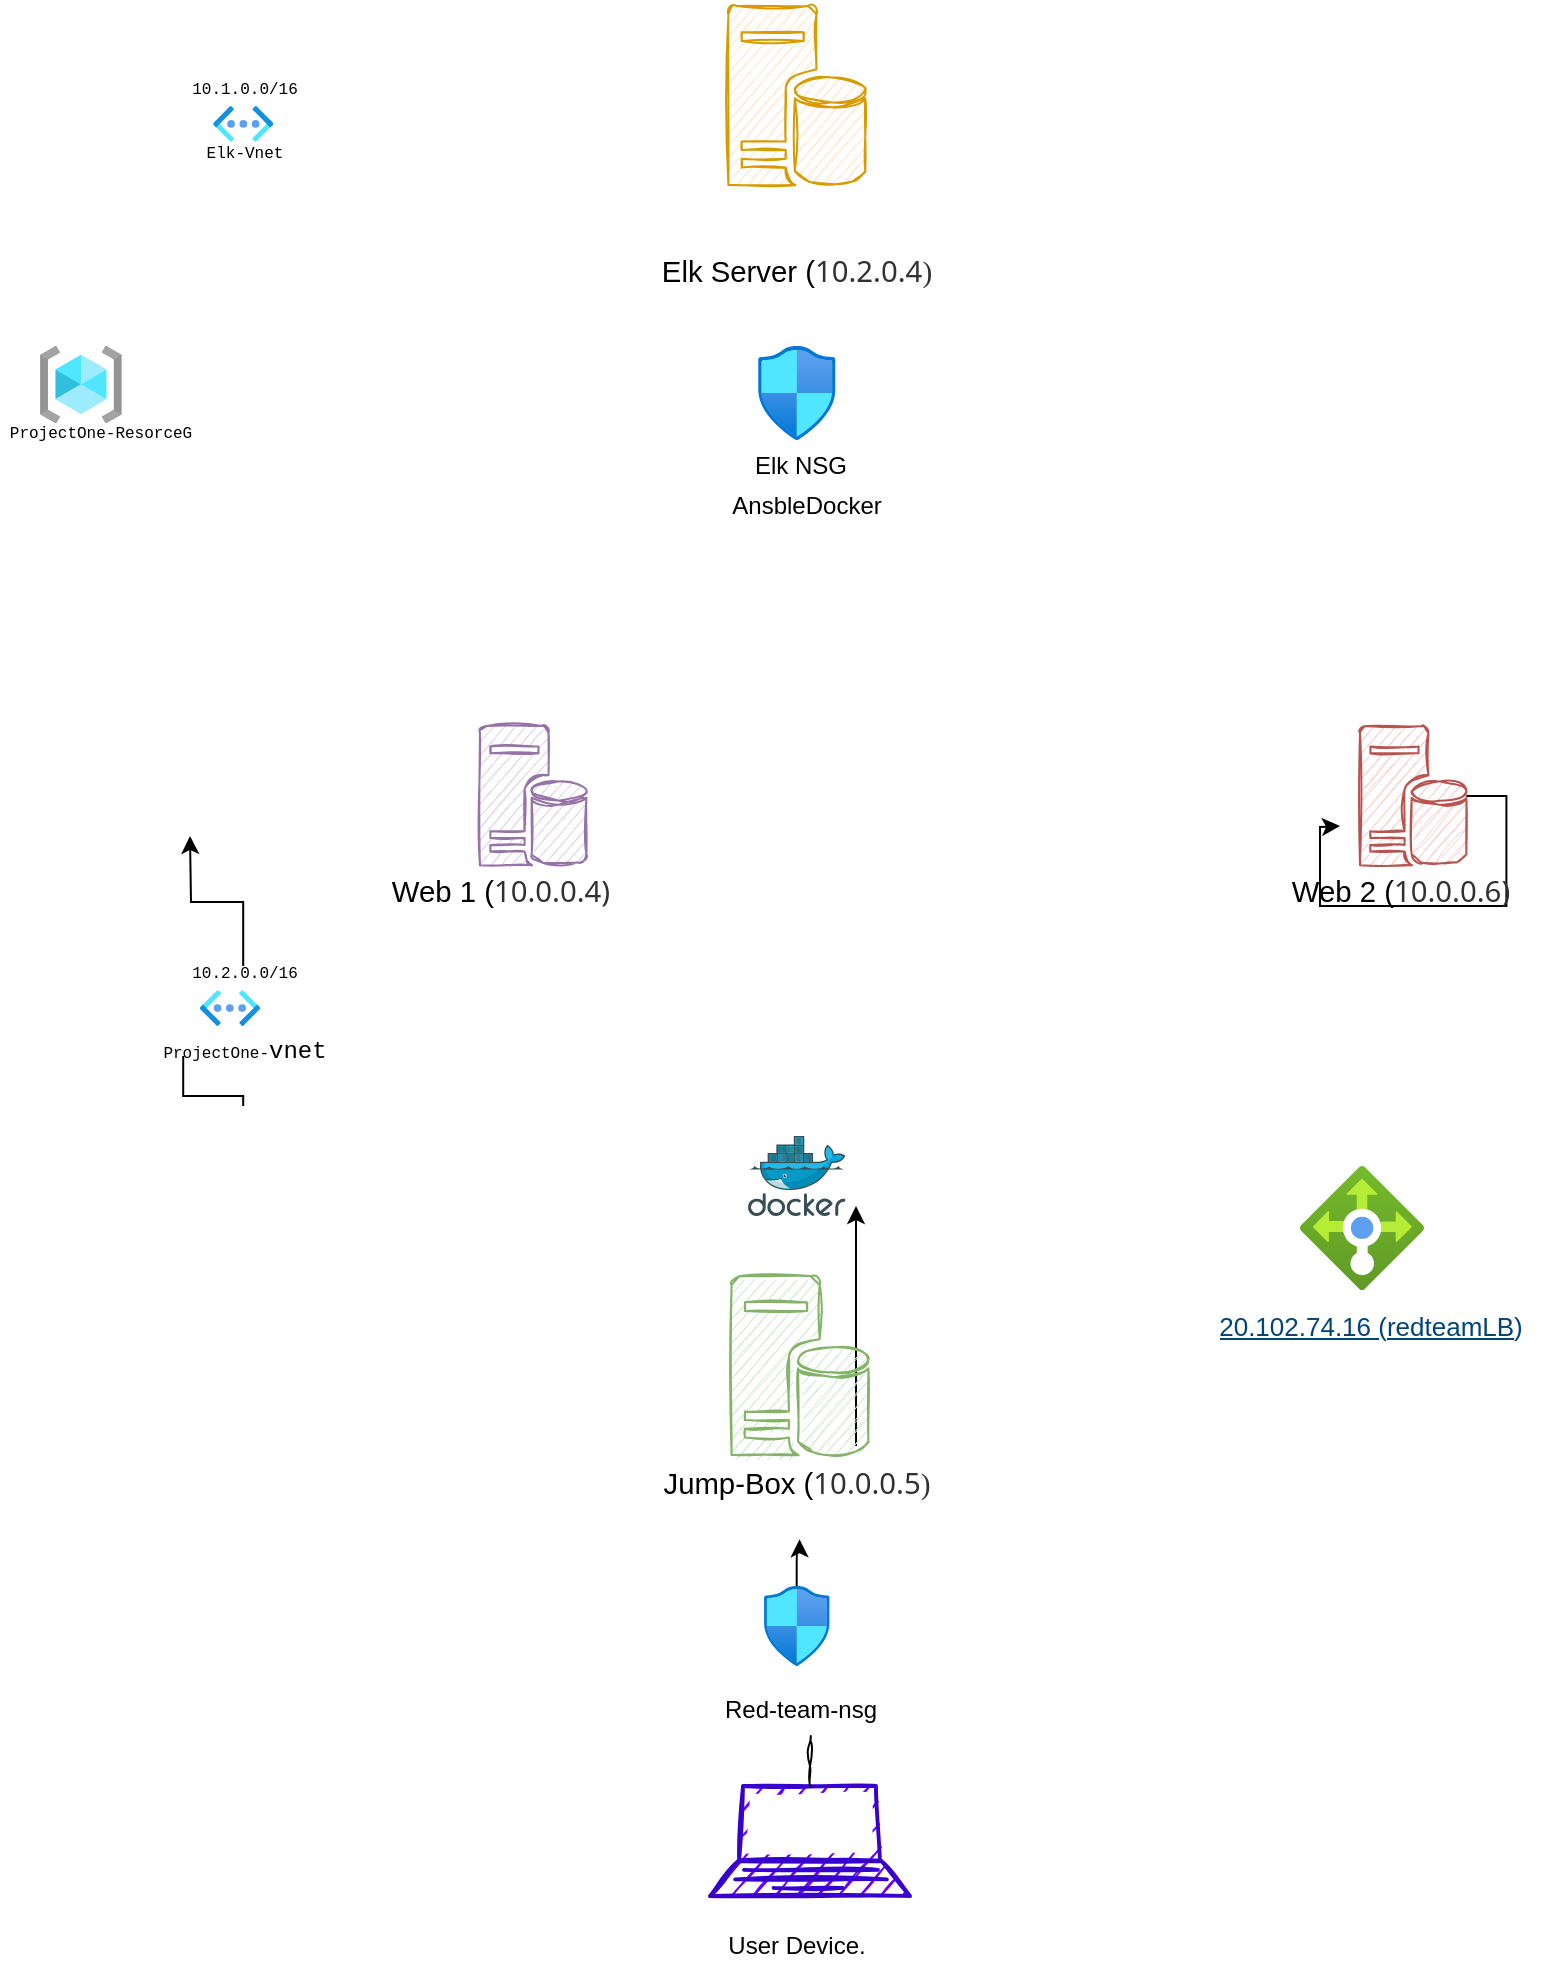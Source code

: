 <mxfile version="15.0.6" type="device"><diagram id="BDGMjjP8S0M3z5XkNiJr" name="Page-1"><mxGraphModel dx="538" dy="423" grid="1" gridSize="10" guides="1" tooltips="1" connect="1" arrows="0" fold="1" page="1" pageScale="1" pageWidth="850" pageHeight="1400" math="0" shadow="0"><root><mxCell id="0"/><mxCell id="1" parent="0"/><mxCell id="CmUIhyMqlaTLUrje6f0e-30" style="edgeStyle=orthogonalEdgeStyle;curved=0;rounded=1;sketch=0;orthogonalLoop=1;jettySize=auto;html=1;" parent="1" edge="1"><mxGeometry relative="1" as="geometry"><mxPoint x="428" y="710" as="targetPoint"/><mxPoint x="428" y="830" as="sourcePoint"/></mxGeometry></mxCell><mxCell id="CmUIhyMqlaTLUrje6f0e-33" style="edgeStyle=orthogonalEdgeStyle;curved=0;rounded=1;sketch=0;orthogonalLoop=1;jettySize=auto;html=1;entryX=0.51;entryY=1.078;entryDx=0;entryDy=0;entryPerimeter=0;" parent="1" source="CmUIhyMqlaTLUrje6f0e-2" target="CmUIhyMqlaTLUrje6f0e-14" edge="1"><mxGeometry relative="1" as="geometry"/></mxCell><mxCell id="CmUIhyMqlaTLUrje6f0e-2" value="" style="aspect=fixed;html=1;points=[];align=center;image;fontSize=12;image=img/lib/azure2/networking/Network_Security_Groups.svg;sketch=1;rounded=1;" parent="1" vertex="1"><mxGeometry x="381.93" y="900" width="32.94" height="40" as="geometry"/></mxCell><mxCell id="CmUIhyMqlaTLUrje6f0e-4" value="" style="verticalAlign=top;verticalLabelPosition=bottom;labelPosition=center;align=center;html=1;outlineConnect=0;gradientDirection=north;strokeWidth=2;shape=mxgraph.networks.laptop;sketch=1;rounded=1;fillColor=#6a00ff;strokeColor=#3700CC;fontColor=#ffffff;" parent="1" vertex="1"><mxGeometry x="355" y="1000" width="100" height="55" as="geometry"/></mxCell><mxCell id="CmUIhyMqlaTLUrje6f0e-5" value="" style="aspect=fixed;pointerEvents=1;shadow=0;dashed=0;html=1;labelPosition=center;verticalLabelPosition=bottom;verticalAlign=top;align=center;shape=mxgraph.mscae.enterprise.database_server;sketch=1;rounded=1;fillColor=#d5e8d4;strokeColor=#82b366;" parent="1" vertex="1"><mxGeometry x="365.8" y="745" width="68.4" height="90" as="geometry"/></mxCell><mxCell id="CmUIhyMqlaTLUrje6f0e-6" value="" style="aspect=fixed;pointerEvents=1;shadow=0;dashed=0;html=1;labelPosition=center;verticalLabelPosition=bottom;verticalAlign=top;align=center;shape=mxgraph.mscae.enterprise.database_server;sketch=1;rounded=1;fillColor=#e1d5e7;strokeColor=#9673a6;" parent="1" vertex="1"><mxGeometry x="240" y="470" width="53.2" height="70" as="geometry"/></mxCell><mxCell id="qdtF8oaXs3Q7o10ii0sY-3" style="edgeStyle=orthogonalEdgeStyle;rounded=0;orthogonalLoop=1;jettySize=auto;html=1;exitX=1;exitY=0.5;exitDx=0;exitDy=0;exitPerimeter=0;" parent="1" source="CmUIhyMqlaTLUrje6f0e-8" edge="1"><mxGeometry relative="1" as="geometry"><mxPoint x="670" y="520" as="targetPoint"/></mxGeometry></mxCell><mxCell id="CmUIhyMqlaTLUrje6f0e-8" value="" style="aspect=fixed;pointerEvents=1;shadow=0;dashed=0;html=1;labelPosition=center;verticalLabelPosition=bottom;verticalAlign=top;align=center;shape=mxgraph.mscae.enterprise.database_server;sketch=1;rounded=1;fillColor=#f8cecc;strokeColor=#b85450;" parent="1" vertex="1"><mxGeometry x="680" y="470" width="53.2" height="70" as="geometry"/></mxCell><mxCell id="CmUIhyMqlaTLUrje6f0e-9" value="" style="aspect=fixed;html=1;points=[];align=center;image;fontSize=12;image=img/lib/azure2/networking/Load_Balancers.svg;sketch=1;rounded=1;" parent="1" vertex="1"><mxGeometry x="650" y="690" width="62" height="62" as="geometry"/></mxCell><mxCell id="CmUIhyMqlaTLUrje6f0e-10" value="&lt;p style=&quot;margin-bottom: 0in ; line-height: 100%&quot;&gt;&lt;a name=&quot;_essentials_390&quot;&gt;&lt;/a&gt;&lt;a class=&quot;msportalfx-text-primary fxc-essentials-value fxs-portal-text fxs-fxclick&quot; tabindex=&quot;0&quot; title=&quot;20.102.74.16 (redteamLB)&quot; id=&quot;_essentials_127&quot; href=&quot;https://portal.azure.com/#blade/HubsExtension/ResourceMenuBlade/id/%2Fsubscriptions%2F3e0da80c-e159-4c43-a2fa-5f3935072bee%2FresourceGroups%2Fredteam-learn%2Fproviders%2FMicrosoft.Network%2FloadBalancers%2FredteamLB/menuid/frontendIpPool&quot; style=&quot;font-size: 13px ; color: rgb(0 , 69 , 120) ; cursor: pointer ; outline-color: rgb(96 , 94 , 92) ; overflow: hidden ; height: 18px ; line-height: 18px ; display: inline-block ; text-overflow: ellipsis ; text-align: left ; max-width: 100% ; padding: 0px ; border: 0px ; font-family: &amp;#34;az_ea_font&amp;#34; , &amp;#34;segoe ui&amp;#34; , &amp;#34;az_font&amp;#34; , , , &amp;#34;blinkmacsystemfont&amp;#34; , &amp;#34;roboto&amp;#34; , &amp;#34;oxygen&amp;#34; , &amp;#34;ubuntu&amp;#34; , &amp;#34;cantarell&amp;#34; , &amp;#34;open sans&amp;#34; , &amp;#34;helvetica neue&amp;#34; , sans-serif ; background-color: rgb(255 , 255 , 255) ; outline-style: none&quot;&gt;20.102.74.16 (redteamLB)&lt;/a&gt;&lt;/p&gt;&lt;div class=&quot;fxs-copyfield-wrapper&quot; style=&quot;font-size: 13px ; position: absolute ; top: 0px ; right: 0px ; width: 24px ; height: 18px ; color: rgb(50 , 49 , 48) ; font-family: &amp;#34;az_ea_font&amp;#34; , &amp;#34;segoe ui&amp;#34; , &amp;#34;az_font&amp;#34; , , , &amp;#34;blinkmacsystemfont&amp;#34; , &amp;#34;roboto&amp;#34; , &amp;#34;oxygen&amp;#34; , &amp;#34;ubuntu&amp;#34; , &amp;#34;cantarell&amp;#34; , &amp;#34;open sans&amp;#34; , &amp;#34;helvetica neue&amp;#34; , sans-serif ; background-color: rgb(255 , 255 , 255) ; outline: none&quot;&gt;&lt;div class=&quot;fxs-copyfield fxc-base msportalfx-form-formelement&quot; style=&quot;font-weight: inherit ; position: absolute ; width: 24px ; top: 0px ; right: 0px ; opacity: 1 ; outline: none&quot;&gt;&lt;div class=&quot;azc-formElementSubLabelContainer&quot; style=&quot;font-weight: inherit ; outline: none&quot;&gt;&lt;div class=&quot;azc-formElementContainer&quot; style=&quot;font-weight: inherit ; outline: none&quot;&gt;&lt;div class=&quot;fxc-copyablelabel fxc-copyablelabel-disabled&quot; style=&quot;font-weight: inherit ; overflow: hidden ; padding: 0px ; background-color: transparent ; margin: -3px 0px -3px -0.5px ; outline: none&quot;&gt;&lt;div class=&quot;fxc-copyablelabel-copybutton fxc-copyablelabel-alignbutton fxc-base azc-control azc-button fxt-button fxs-inner-solid-border azc-button-default fxs-portal-button-primary&quot; tabindex=&quot;0&quot; style=&quot;font-weight: inherit ; background: none transparent ; align-items: center ; justify-content: center ; border-width: 0px ; border-style: solid ; box-sizing: border-box ; overflow: hidden ; min-width: 0px ; padding: 2px 1px 0px ; height: 24px ; cursor: pointer ; text-align: center ; line-height: 1.385 ; color: rgb(255 , 255 , 255) ; outline-width: 1px ; border-radius: 2px ; text-overflow: ellipsis ; position: relative ; float: right ; display: table ; margin: 0px ; border-color: rgb(0 , 120 , 212) ; outline-style: none&quot;&gt;&lt;div class=&quot;fxc-copyablelabel-clicked fxc-copyablelabel-anchor&quot; style=&quot;font-weight: inherit ; position: absolute ; height: 0px ; width: 12px ; top: 4.792px ; left: 6px ; outline: none&quot;&gt;&lt;/div&gt;&lt;div class=&quot;fxc-copyablelabel-hover fxc-copyablelabel-anchor fxc-base fxc-dockedballoon azc-control azc-control-disabled azc-dockedballoon azc-dockedballoon-validation azc-bg-default&quot; style=&quot;font-weight: inherit ; display: inline-block ; vertical-align: top ; box-sizing: border-box ; border-color: rgba(127 , 127 , 127 , 0.7) ; position: absolute ; height: 0px ; width: 12px ; top: 4.792px ; left: 6px ; outline: none&quot;&gt;&lt;div class=&quot;azc-dockedballoon-anchor&quot; tabindex=&quot;0&quot; style=&quot;font-size: 12px ; font-weight: bold ; cursor: pointer ; line-height: 16px ; visibility: hidden ; outline: none&quot;&gt;&lt;span class=&quot;azc-nonFabric-svg&quot; style=&quot;font-weight: inherit ; outline: none&quot;&gt;&lt;/span&gt;&lt;/div&gt;&lt;/div&gt;&lt;div class=&quot;fxc-copyablelabel-copyimage&quot; style=&quot;font-weight: inherit ; vertical-align: middle ; padding: 3px ; width: 22px ; height: 22px ; box-sizing: border-box ; display: inline-block ; outline: none&quot;&gt;&lt;/div&gt;&lt;/div&gt;&lt;div class=&quot;fxs-hide-accessible-label&quot; id=&quot;fxc-copyablelabel-7c91da9c-9aac-469a-952c-092061cf54cd&quot; style=&quot;font-weight: inherit ; overflow: hidden ; position: absolute ; top: -1000px ; left: -1000px ; width: 0px ; height: 0px ; outline: none&quot;&gt;&lt;/div&gt;&lt;/div&gt;&lt;/div&gt;&lt;/div&gt;&lt;/div&gt;&lt;/div&gt;" style="text;html=1;align=center;verticalAlign=middle;resizable=0;points=[];autosize=1;strokeColor=none;sketch=1;rounded=1;" parent="1" vertex="1"><mxGeometry x="600" y="745" width="170" height="40" as="geometry"/></mxCell><mxCell id="CmUIhyMqlaTLUrje6f0e-11" value="&lt;p style=&quot;margin-bottom: 0in ; line-height: 100%&quot;&gt;&lt;br/&gt;&lt;font style=&quot;font-size: 11pt&quot;&gt;Web 2 &lt;/font&gt;&lt;font style=&quot;font-size: 11pt&quot;&gt;(&lt;/font&gt;&lt;span&gt;&lt;font color=&quot;#323130&quot;&gt;&lt;font face=&quot;az ea font, Segoe UI, az font, system-ui, apple-system, BlinkMacSystemFont, Roboto, Oxygen, Ubuntu, Cantarell, Open Sans, Helvetica Neue, sans-serif&quot;&gt;&lt;font style=&quot;font-size: 11pt&quot;&gt;10.0.0.6&lt;/font&gt;&lt;/font&gt;&lt;/font&gt;&lt;/span&gt;&lt;span&gt;&lt;font color=&quot;#323130&quot;&gt;&lt;font face=&quot;az ea font, Segoe UI, az font, system-ui, apple-system, BlinkMacSystemFont, Roboto, Oxygen, Ubuntu, Cantarell, Open Sans, Helvetica Neue, sans-serif&quot;&gt;&lt;font style=&quot;font-size: 11pt&quot;&gt;)&lt;/font&gt;&lt;/font&gt;&lt;/font&gt;&lt;/span&gt;&lt;/p&gt;" style="text;html=1;align=center;verticalAlign=middle;resizable=0;points=[];autosize=1;strokeColor=none;sketch=1;rounded=1;" parent="1" vertex="1"><mxGeometry x="640" y="520" width="120" height="40" as="geometry"/></mxCell><mxCell id="CmUIhyMqlaTLUrje6f0e-13" value="&lt;p style=&quot;margin-bottom: 0in ; line-height: 100%&quot;&gt;&lt;br&gt;&lt;font style=&quot;font-size: 11pt&quot;&gt;Web 1 (&lt;/font&gt;&lt;span&gt;&lt;font color=&quot;#323130&quot;&gt;&lt;font face=&quot;az ea font, Segoe UI, az font, system-ui, apple-system, BlinkMacSystemFont, Roboto, Oxygen, Ubuntu, Cantarell, Open Sans, Helvetica Neue, sans-serif&quot;&gt;&lt;font style=&quot;font-size: 11pt&quot;&gt;10.0.0.4)&lt;/font&gt;&lt;/font&gt;&lt;/font&gt;&lt;/span&gt;&lt;br&gt;&lt;/p&gt;" style="text;html=1;align=center;verticalAlign=middle;resizable=0;points=[];autosize=1;strokeColor=none;sketch=1;rounded=1;" parent="1" vertex="1"><mxGeometry x="190" y="520" width="120" height="40" as="geometry"/></mxCell><mxCell id="CmUIhyMqlaTLUrje6f0e-23" value="User Device." style="text;html=1;align=center;verticalAlign=middle;resizable=0;points=[];autosize=1;strokeColor=none;sketch=1;rounded=1;" parent="1" vertex="1"><mxGeometry x="358.4" y="1070" width="80" height="20" as="geometry"/></mxCell><mxCell id="CmUIhyMqlaTLUrje6f0e-25" value="" style="aspect=fixed;pointerEvents=1;shadow=0;dashed=0;html=1;labelPosition=center;verticalLabelPosition=bottom;verticalAlign=top;align=center;shape=mxgraph.mscae.enterprise.database_server;sketch=1;rounded=1;fillColor=#ffe6cc;strokeColor=#d79b00;" parent="1" vertex="1"><mxGeometry x="364.2" y="110" width="68.4" height="90" as="geometry"/></mxCell><mxCell id="CmUIhyMqlaTLUrje6f0e-26" value="&lt;p style=&quot;margin-bottom: 0in ; line-height: 100%&quot;&gt;&lt;br/&gt;&lt;font style=&quot;font-size: 11pt&quot;&gt;Elk Server (&lt;/font&gt;&lt;span&gt;&lt;font color=&quot;#323130&quot;&gt;&lt;font face=&quot;az ea font, Segoe UI, az font, system-ui, apple-system, BlinkMacSystemFont, Roboto, Oxygen, Ubuntu, Cantarell, Open Sans, Helvetica Neue, sans-serif&quot;&gt;&lt;font style=&quot;font-size: 11pt&quot;&gt;10.2.0.4&lt;/font&gt;&lt;/font&gt;&lt;/font&gt;&lt;/span&gt;&lt;span&gt;&lt;font color=&quot;#323130&quot;&gt;&lt;font face=&quot;Liberation Serif, serif&quot;&gt;&lt;font style=&quot;font-size: 11pt&quot;&gt;)&lt;/font&gt;&lt;/font&gt;&lt;/font&gt;&lt;/span&gt;&lt;/p&gt;" style="text;html=1;align=center;verticalAlign=middle;resizable=0;points=[];autosize=1;sketch=1;rounded=1;" parent="1" vertex="1"><mxGeometry x="323.4" y="210" width="150" height="40" as="geometry"/></mxCell><mxCell id="CmUIhyMqlaTLUrje6f0e-19" value="&lt;p style=&quot;margin-bottom: 0in ; line-height: 100%&quot;&gt;Red-team-nsg&lt;/p&gt;" style="text;html=1;align=center;verticalAlign=middle;resizable=0;points=[];autosize=1;strokeColor=none;sketch=1;rounded=1;" parent="1" vertex="1"><mxGeometry x="355" y="940" width="90" height="30" as="geometry"/></mxCell><mxCell id="qdtF8oaXs3Q7o10ii0sY-1" value="" style="edgeStyle=orthogonalEdgeStyle;orthogonalLoop=1;jettySize=auto;html=1;entryX=0.56;entryY=1.167;entryDx=0;entryDy=0;entryPerimeter=0;sketch=1;endArrow=none;" parent="1" source="CmUIhyMqlaTLUrje6f0e-4" target="CmUIhyMqlaTLUrje6f0e-19" edge="1"><mxGeometry relative="1" as="geometry"><mxPoint x="434" y="980" as="sourcePoint"/><mxPoint x="434" y="901.34" as="targetPoint"/></mxGeometry></mxCell><mxCell id="CmUIhyMqlaTLUrje6f0e-14" value="&lt;p style=&quot;margin-bottom: 0in ; line-height: 100%&quot;&gt;&lt;br/&gt;&lt;font style=&quot;font-size: 11pt&quot;&gt;Jump-Box (&lt;/font&gt;&lt;span&gt;&lt;font color=&quot;#323130&quot;&gt;&lt;font face=&quot;az ea font, Segoe UI, az font, system-ui, apple-system, BlinkMacSystemFont, Roboto, Oxygen, Ubuntu, Cantarell, Open Sans, Helvetica Neue, sans-serif&quot;&gt;&lt;font style=&quot;font-size: 11pt&quot;&gt;10.0.0.5&lt;/font&gt;&lt;/font&gt;&lt;/font&gt;&lt;/span&gt;&lt;span&gt;&lt;font color=&quot;#323130&quot;&gt;&lt;font face=&quot;Liberation Serif, serif&quot;&gt;&lt;font style=&quot;font-size: 11pt&quot;&gt;)&lt;/font&gt;&lt;/font&gt;&lt;/font&gt;&lt;/span&gt;&lt;span&gt;&lt;font color=&quot;#323130&quot;&gt;&lt;font face=&quot;Liberation Serif, serif&quot;&gt;&lt;font style=&quot;font-size: 12pt&quot;&gt;&lt;br/&gt;&lt;/font&gt;&lt;/font&gt;&lt;/font&gt;&lt;/span&gt;&lt;br/&gt;&lt;/p&gt;" style="text;html=1;align=center;verticalAlign=middle;resizable=0;points=[];autosize=1;strokeColor=none;sketch=1;rounded=1;" parent="1" vertex="1"><mxGeometry x="328.4" y="812" width="140" height="60" as="geometry"/></mxCell><mxCell id="qdtF8oaXs3Q7o10ii0sY-4" style="edgeStyle=orthogonalEdgeStyle;rounded=0;orthogonalLoop=1;jettySize=auto;html=1;exitX=0.5;exitY=1;exitDx=0;exitDy=0;exitPerimeter=0;" parent="1" source="CmUIhyMqlaTLUrje6f0e-4" target="CmUIhyMqlaTLUrje6f0e-4" edge="1"><mxGeometry relative="1" as="geometry"/></mxCell><mxCell id="qdtF8oaXs3Q7o10ii0sY-5" value="" style="aspect=fixed;html=1;points=[];align=center;image;fontSize=12;image=img/lib/azure2/networking/Network_Security_Groups.svg;sketch=1;rounded=1;" parent="1" vertex="1"><mxGeometry x="379" y="280" width="38.8" height="47.11" as="geometry"/></mxCell><mxCell id="qdtF8oaXs3Q7o10ii0sY-6" value="Elk NSG" style="text;html=1;align=center;verticalAlign=middle;resizable=0;points=[];autosize=1;strokeColor=none;" parent="1" vertex="1"><mxGeometry x="370" y="330" width="60" height="20" as="geometry"/></mxCell><mxCell id="qdtF8oaXs3Q7o10ii0sY-8" value="" style="aspect=fixed;html=1;points=[];align=center;image;fontSize=12;image=img/lib/azure2/networking/Virtual_Networks_Classic.svg;direction=west;" parent="1" vertex="1"><mxGeometry x="100" y="602.09" width="30" height="17.91" as="geometry"/></mxCell><mxCell id="qdtF8oaXs3Q7o10ii0sY-9" value="&lt;h2 class=&quot;fxs-blade-title-titleText msportalfx-tooltip-overflow&quot; id=&quot;7c91da9c-9aac-469a-952c-092061cf557b&quot; style=&quot;font-size: 24px ; margin: 0px 16px 0px 0px ; overflow: hidden ; text-overflow: ellipsis ; line-height: 28px ; color: rgb(50 , 49 , 48) ; font-family: &amp;#34;az_ea_font&amp;#34; , &amp;#34;segoe ui&amp;#34; , &amp;#34;az_font&amp;#34; , , , &amp;#34;blinkmacsystemfont&amp;#34; , &amp;#34;roboto&amp;#34; , &amp;#34;oxygen&amp;#34; , &amp;#34;ubuntu&amp;#34; , &amp;#34;cantarell&amp;#34; , &amp;#34;open sans&amp;#34; , &amp;#34;helvetica neue&amp;#34; , sans-serif ; background-color: rgb(255 , 255 , 255) ; outline: none&quot;&gt;&lt;br&gt;&lt;/h2&gt;" style="text;html=1;align=center;verticalAlign=middle;resizable=0;points=[];autosize=1;strokeColor=none;" parent="1" vertex="1"><mxGeometry x="76.6" y="605" width="30" height="30" as="geometry"/></mxCell><mxCell id="qdtF8oaXs3Q7o10ii0sY-10" value="&lt;h2 class=&quot;fxs-blade-title-titleText msportalfx-tooltip-overflow&quot; id=&quot;7c91da9c-9aac-469a-952c-092061cf557b&quot; style=&quot;font-size: 24px ; margin: 0px 16px 0px 0px ; overflow: hidden ; text-overflow: ellipsis ; line-height: 28px ; color: rgb(50 , 49 , 48) ; font-family: &amp;#34;az_ea_font&amp;#34; , &amp;#34;segoe ui&amp;#34; , &amp;#34;az_font&amp;#34; , , , &amp;#34;blinkmacsystemfont&amp;#34; , &amp;#34;roboto&amp;#34; , &amp;#34;oxygen&amp;#34; , &amp;#34;ubuntu&amp;#34; , &amp;#34;cantarell&amp;#34; , &amp;#34;open sans&amp;#34; , &amp;#34;helvetica neue&amp;#34; , sans-serif ; background-color: rgb(255 , 255 , 255) ; outline: none&quot;&gt;&lt;br&gt;&lt;/h2&gt;" style="text;html=1;align=center;verticalAlign=middle;resizable=0;points=[];autosize=1;strokeColor=none;" parent="1" vertex="1"><mxGeometry x="160" y="625" width="30" height="30" as="geometry"/></mxCell><mxCell id="qdtF8oaXs3Q7o10ii0sY-15" value="" style="aspect=fixed;html=1;points=[];align=center;image;fontSize=12;image=img/lib/azure2/networking/Virtual_Networks_Classic.svg;" parent="1" vertex="1"><mxGeometry x="106.6" y="160" width="30" height="17.91" as="geometry"/></mxCell><mxCell id="qdtF8oaXs3Q7o10ii0sY-32" value="" style="edgeStyle=orthogonalEdgeStyle;rounded=0;orthogonalLoop=1;jettySize=auto;html=1;" parent="1" source="qdtF8oaXs3Q7o10ii0sY-13" edge="1"><mxGeometry relative="1" as="geometry"><mxPoint x="95" y="525" as="targetPoint"/></mxGeometry></mxCell><mxCell id="qdtF8oaXs3Q7o10ii0sY-22" value="&lt;h2 style=&quot;font-weight: normal ; line-height: 0.14in&quot;&gt;&lt;br/&gt;&lt;font face=&quot;ui-monospace, SFMono-Regular, SF Mono, Menlo, Consolas, Liberation Mono, monospace&quot;&gt;&lt;font style=&quot;font-size: 6pt&quot;&gt;Elk-Vnet&lt;/font&gt;&lt;/font&gt;&lt;/h2&gt;" style="text;html=1;align=center;verticalAlign=middle;resizable=0;points=[];autosize=1;strokeColor=none;" parent="1" vertex="1"><mxGeometry x="96.6" y="140" width="50" height="70" as="geometry"/></mxCell><mxCell id="qdtF8oaXs3Q7o10ii0sY-23" value="" style="aspect=fixed;html=1;points=[];align=center;image;fontSize=12;image=img/lib/azure2/general/Resource_Groups.svg;direction=west;" parent="1" vertex="1"><mxGeometry x="19.995" y="280.005" width="40.94" height="38.53" as="geometry"/></mxCell><mxCell id="qdtF8oaXs3Q7o10ii0sY-24" value="" style="aspect=fixed;html=1;points=[];align=center;image;fontSize=12;image=img/lib/mscae/Docker.svg;" parent="1" vertex="1"><mxGeometry x="374" y="675" width="48.79" height="40" as="geometry"/></mxCell><mxCell id="qdtF8oaXs3Q7o10ii0sY-28" value="AnsbleDocker" style="text;html=1;align=center;verticalAlign=middle;resizable=0;points=[];autosize=1;strokeColor=none;" parent="1" vertex="1"><mxGeometry x="358.4" y="350" width="90" height="20" as="geometry"/></mxCell><mxCell id="qdtF8oaXs3Q7o10ii0sY-30" value="&lt;h2 style=&quot;font-weight: normal ; line-height: 0.14in&quot;&gt;&lt;br/&gt;&lt;font face=&quot;ui-monospace, SFMono-Regular, SF Mono, Menlo, Consolas, Liberation Mono, monospace&quot;&gt;&lt;font style=&quot;font-size: 6pt&quot;&gt;10.1.0.0/16&lt;/font&gt;&lt;/font&gt;&lt;/h2&gt;" style="text;html=1;align=center;verticalAlign=middle;resizable=0;points=[];autosize=1;strokeColor=none;" parent="1" vertex="1"><mxGeometry x="91.6" y="107.91" width="60" height="70" as="geometry"/></mxCell><mxCell id="qdtF8oaXs3Q7o10ii0sY-33" value="&lt;h2 style=&quot;font-weight: normal ; line-height: 0.14in&quot;&gt;&lt;br/&gt;&lt;font face=&quot;ui-monospace, SFMono-Regular, SF Mono, Menlo, Consolas, Liberation Mono, monospace&quot;&gt;&lt;font style=&quot;font-size: 6pt&quot;&gt;10.2.0.0/16&lt;/font&gt;&lt;/font&gt;&lt;/h2&gt;" style="text;html=1;align=center;verticalAlign=middle;resizable=0;points=[];autosize=1;strokeColor=none;" parent="1" vertex="1"><mxGeometry x="91.6" y="550" width="60" height="70" as="geometry"/></mxCell><mxCell id="qdtF8oaXs3Q7o10ii0sY-13" value="&lt;h2 style=&quot;font-weight: normal ; line-height: 0.14in&quot;&gt;&lt;br&gt;&lt;font face=&quot;ui-monospace, SFMono-Regular, SF Mono, Menlo, Consolas, Liberation Mono, monospace&quot;&gt;&lt;font style=&quot;font-size: 6pt&quot;&gt;ProjectOne-&lt;/font&gt;&lt;font style=&quot;font-size: 12px&quot;&gt;vnet&lt;/font&gt;&lt;/font&gt;&lt;/h2&gt;" style="text;html=1;align=center;verticalAlign=middle;resizable=0;points=[];autosize=1;strokeColor=none;" parent="1" vertex="1"><mxGeometry x="76.6" y="590" width="90" height="70" as="geometry"/></mxCell><mxCell id="qdtF8oaXs3Q7o10ii0sY-34" value="" style="edgeStyle=orthogonalEdgeStyle;rounded=0;orthogonalLoop=1;jettySize=auto;html=1;endArrow=none;" parent="1" source="qdtF8oaXs3Q7o10ii0sY-9" target="qdtF8oaXs3Q7o10ii0sY-13" edge="1"><mxGeometry relative="1" as="geometry"><mxPoint x="65" y="640" as="sourcePoint"/><mxPoint x="145" y="640" as="targetPoint"/></mxGeometry></mxCell><mxCell id="qdtF8oaXs3Q7o10ii0sY-37" value="&lt;h2 style=&quot;font-weight: normal ; line-height: 0.14in&quot;&gt;&lt;br/&gt;&lt;font face=&quot;ui-monospace, SFMono-Regular, SF Mono, Menlo, Consolas, Liberation Mono, monospace&quot;&gt;&lt;font style=&quot;font-size: 6pt&quot;&gt;ProjectOne-ResorceG&lt;/font&gt;&lt;/font&gt;&lt;/h2&gt;" style="text;html=1;align=center;verticalAlign=middle;resizable=0;points=[];autosize=1;strokeColor=none;" parent="1" vertex="1"><mxGeometry y="280" width="100" height="70" as="geometry"/></mxCell></root></mxGraphModel></diagram></mxfile>